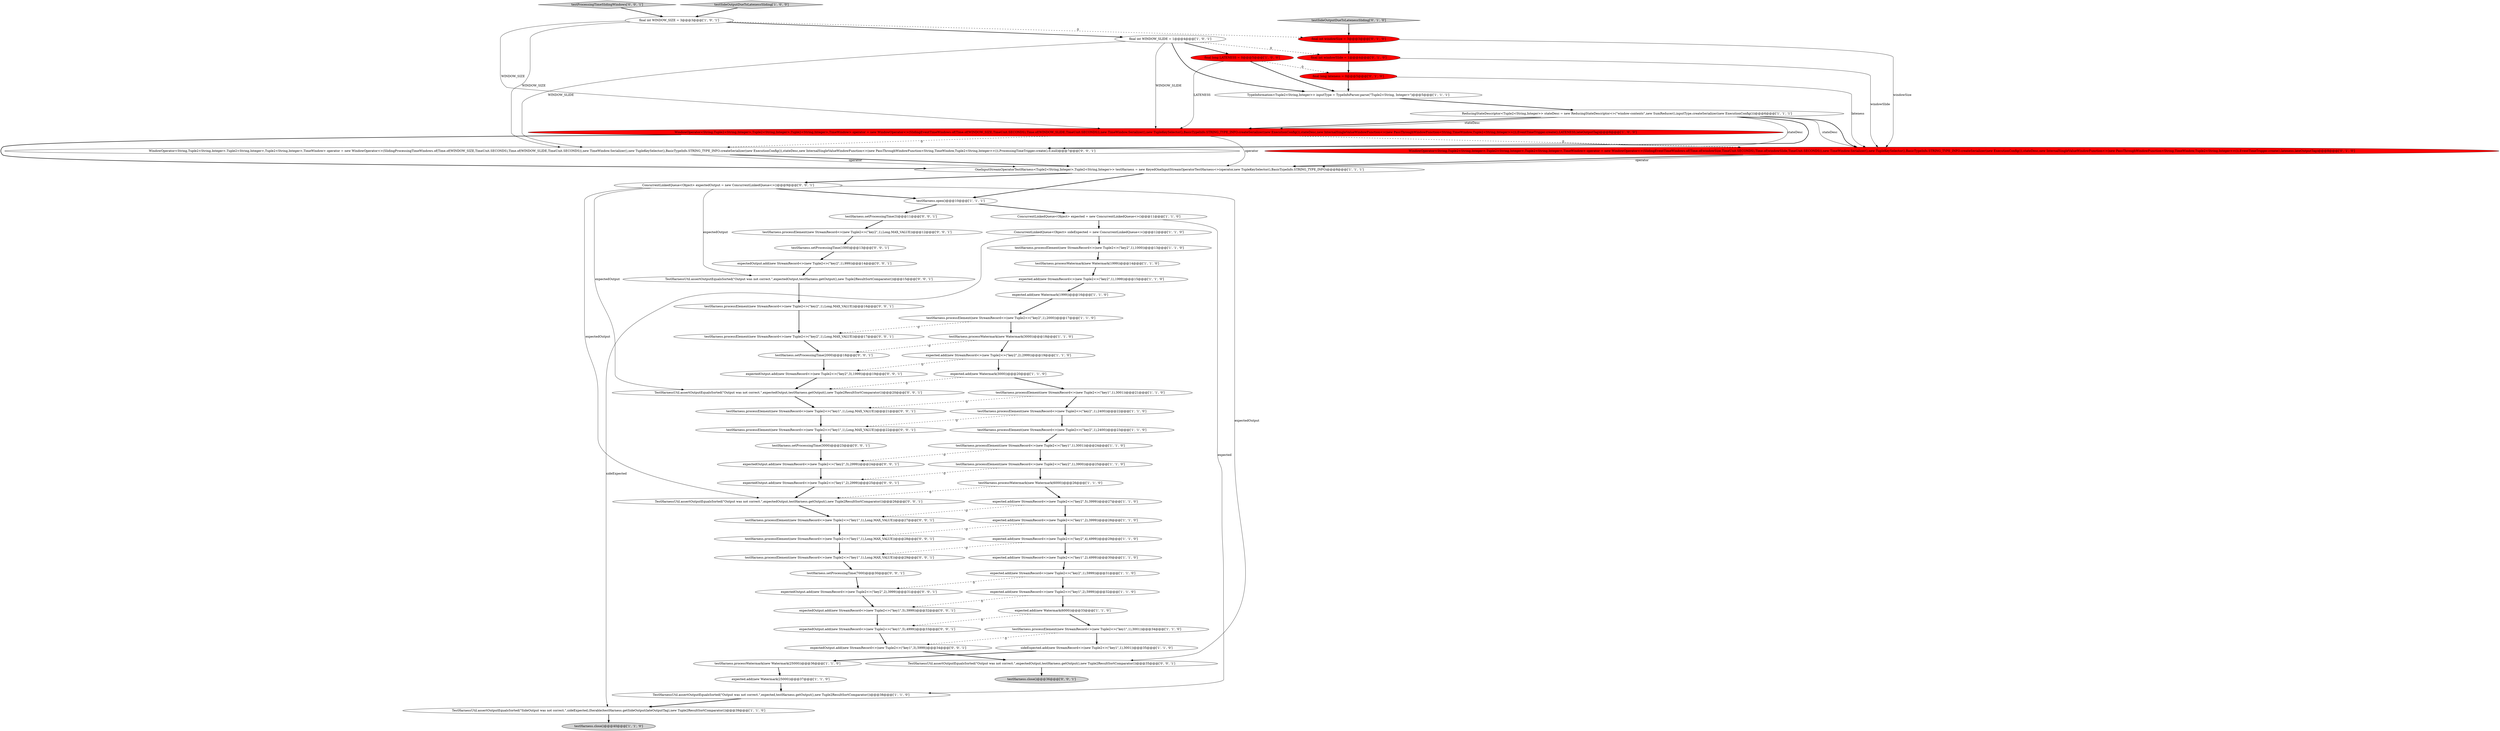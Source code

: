 digraph {
69 [style = filled, label = "ConcurrentLinkedQueue<Object> expectedOutput = new ConcurrentLinkedQueue<>()@@@9@@@['0', '0', '1']", fillcolor = white, shape = ellipse image = "AAA0AAABBB3BBB"];
66 [style = filled, label = "testHarness.processElement(new StreamRecord<>(new Tuple2<>(\"key1\",1),Long.MAX_VALUE))@@@28@@@['0', '0', '1']", fillcolor = white, shape = ellipse image = "AAA0AAABBB3BBB"];
41 [style = filled, label = "final int windowSize = 3@@@3@@@['0', '1', '0']", fillcolor = red, shape = ellipse image = "AAA1AAABBB2BBB"];
70 [style = filled, label = "expectedOutput.add(new StreamRecord<>(new Tuple2<>(\"key2\",1),999))@@@14@@@['0', '0', '1']", fillcolor = white, shape = ellipse image = "AAA0AAABBB3BBB"];
42 [style = filled, label = "testSideOutputDueToLatenessSliding['0', '1', '0']", fillcolor = lightgray, shape = diamond image = "AAA0AAABBB2BBB"];
1 [style = filled, label = "expected.add(new StreamRecord<>(new Tuple2<>(\"key2\",4),4999))@@@29@@@['1', '1', '0']", fillcolor = white, shape = ellipse image = "AAA0AAABBB1BBB"];
28 [style = filled, label = "testHarness.processElement(new StreamRecord<>(new Tuple2<>(\"key1\",1),3001))@@@24@@@['1', '1', '0']", fillcolor = white, shape = ellipse image = "AAA0AAABBB1BBB"];
48 [style = filled, label = "testHarness.processElement(new StreamRecord<>(new Tuple2<>(\"key2\",1),Long.MAX_VALUE))@@@12@@@['0', '0', '1']", fillcolor = white, shape = ellipse image = "AAA0AAABBB3BBB"];
64 [style = filled, label = "testHarness.setProcessingTime(7000)@@@30@@@['0', '0', '1']", fillcolor = white, shape = ellipse image = "AAA0AAABBB3BBB"];
65 [style = filled, label = "expectedOutput.add(new StreamRecord<>(new Tuple2<>(\"key1\",3),5999))@@@34@@@['0', '0', '1']", fillcolor = white, shape = ellipse image = "AAA0AAABBB3BBB"];
52 [style = filled, label = "testHarness.processElement(new StreamRecord<>(new Tuple2<>(\"key2\",1),Long.MAX_VALUE))@@@17@@@['0', '0', '1']", fillcolor = white, shape = ellipse image = "AAA0AAABBB3BBB"];
4 [style = filled, label = "final long LATENESS = 0@@@5@@@['1', '0', '0']", fillcolor = red, shape = ellipse image = "AAA1AAABBB1BBB"];
30 [style = filled, label = "testHarness.processElement(new StreamRecord<>(new Tuple2<>(\"key2\",1),2400))@@@22@@@['1', '1', '0']", fillcolor = white, shape = ellipse image = "AAA0AAABBB1BBB"];
55 [style = filled, label = "testHarness.processElement(new StreamRecord<>(new Tuple2<>(\"key1\",1),Long.MAX_VALUE))@@@27@@@['0', '0', '1']", fillcolor = white, shape = ellipse image = "AAA0AAABBB3BBB"];
35 [style = filled, label = "expected.add(new StreamRecord<>(new Tuple2<>(\"key2\",1),5999))@@@31@@@['1', '1', '0']", fillcolor = white, shape = ellipse image = "AAA0AAABBB1BBB"];
31 [style = filled, label = "expected.add(new StreamRecord<>(new Tuple2<>(\"key1\",2),3999))@@@28@@@['1', '1', '0']", fillcolor = white, shape = ellipse image = "AAA0AAABBB1BBB"];
18 [style = filled, label = "final int WINDOW_SIZE = 3@@@3@@@['1', '0', '1']", fillcolor = white, shape = ellipse image = "AAA0AAABBB1BBB"];
24 [style = filled, label = "testHarness.close()@@@40@@@['1', '1', '0']", fillcolor = lightgray, shape = ellipse image = "AAA0AAABBB1BBB"];
22 [style = filled, label = "testHarness.processElement(new StreamRecord<>(new Tuple2<>(\"key2\",1),1000))@@@13@@@['1', '1', '0']", fillcolor = white, shape = ellipse image = "AAA0AAABBB1BBB"];
45 [style = filled, label = "TestHarnessUtil.assertOutputEqualsSorted(\"Output was not correct.\",expectedOutput,testHarness.getOutput(),new Tuple2ResultSortComparator())@@@15@@@['0', '0', '1']", fillcolor = white, shape = ellipse image = "AAA0AAABBB3BBB"];
54 [style = filled, label = "expectedOutput.add(new StreamRecord<>(new Tuple2<>(\"key2\",3),1999))@@@19@@@['0', '0', '1']", fillcolor = white, shape = ellipse image = "AAA0AAABBB3BBB"];
7 [style = filled, label = "expected.add(new StreamRecord<>(new Tuple2<>(\"key1\",2),5999))@@@32@@@['1', '1', '0']", fillcolor = white, shape = ellipse image = "AAA0AAABBB1BBB"];
15 [style = filled, label = "testHarness.processElement(new StreamRecord<>(new Tuple2<>(\"key2\",1),3900))@@@25@@@['1', '1', '0']", fillcolor = white, shape = ellipse image = "AAA0AAABBB1BBB"];
47 [style = filled, label = "TestHarnessUtil.assertOutputEqualsSorted(\"Output was not correct.\",expectedOutput,testHarness.getOutput(),new Tuple2ResultSortComparator())@@@26@@@['0', '0', '1']", fillcolor = white, shape = ellipse image = "AAA0AAABBB3BBB"];
59 [style = filled, label = "expectedOutput.add(new StreamRecord<>(new Tuple2<>(\"key2\",3),2999))@@@24@@@['0', '0', '1']", fillcolor = white, shape = ellipse image = "AAA0AAABBB3BBB"];
13 [style = filled, label = "TestHarnessUtil.assertOutputEqualsSorted(\"SideOutput was not correct.\",sideExpected,(Iterable)testHarness.getSideOutput(lateOutputTag),new Tuple2ResultSortComparator())@@@39@@@['1', '1', '0']", fillcolor = white, shape = ellipse image = "AAA0AAABBB1BBB"];
19 [style = filled, label = "ConcurrentLinkedQueue<Object> expected = new ConcurrentLinkedQueue<>()@@@11@@@['1', '1', '0']", fillcolor = white, shape = ellipse image = "AAA0AAABBB1BBB"];
68 [style = filled, label = "testProcessingTimeSlidingWindows['0', '0', '1']", fillcolor = lightgray, shape = diamond image = "AAA0AAABBB3BBB"];
11 [style = filled, label = "testHarness.processElement(new StreamRecord<>(new Tuple2<>(\"key2\",1),2000))@@@17@@@['1', '1', '0']", fillcolor = white, shape = ellipse image = "AAA0AAABBB1BBB"];
6 [style = filled, label = "testHarness.open()@@@10@@@['1', '1', '1']", fillcolor = white, shape = ellipse image = "AAA0AAABBB1BBB"];
14 [style = filled, label = "ConcurrentLinkedQueue<Object> sideExpected = new ConcurrentLinkedQueue<>()@@@12@@@['1', '1', '0']", fillcolor = white, shape = ellipse image = "AAA0AAABBB1BBB"];
40 [style = filled, label = "WindowOperator<String,Tuple2<String,Integer>,Tuple2<String,Integer>,Tuple2<String,Integer>,TimeWindow> operator = new WindowOperator<>(SlidingEventTimeWindows.of(Time.of(windowSize,TimeUnit.SECONDS),Time.of(windowSlide,TimeUnit.SECONDS)),new TimeWindow.Serializer(),new TupleKeySelector(),BasicTypeInfo.STRING_TYPE_INFO.createSerializer(new ExecutionConfig()),stateDesc,new InternalSingleValueWindowFunction<>(new PassThroughWindowFunction<String,TimeWindow,Tuple2<String,Integer>>()),EventTimeTrigger.create(),lateness,lateOutputTag)@@@8@@@['0', '1', '0']", fillcolor = red, shape = ellipse image = "AAA1AAABBB2BBB"];
62 [style = filled, label = "expectedOutput.add(new StreamRecord<>(new Tuple2<>(\"key1\",2),2999))@@@25@@@['0', '0', '1']", fillcolor = white, shape = ellipse image = "AAA0AAABBB3BBB"];
43 [style = filled, label = "final int windowSlide = 1@@@4@@@['0', '1', '0']", fillcolor = red, shape = ellipse image = "AAA1AAABBB2BBB"];
44 [style = filled, label = "testHarness.processElement(new StreamRecord<>(new Tuple2<>(\"key1\",1),Long.MAX_VALUE))@@@29@@@['0', '0', '1']", fillcolor = white, shape = ellipse image = "AAA0AAABBB3BBB"];
32 [style = filled, label = "expected.add(new Watermark(6000))@@@33@@@['1', '1', '0']", fillcolor = white, shape = ellipse image = "AAA0AAABBB1BBB"];
58 [style = filled, label = "testHarness.setProcessingTime(3)@@@11@@@['0', '0', '1']", fillcolor = white, shape = ellipse image = "AAA0AAABBB3BBB"];
34 [style = filled, label = "expected.add(new StreamRecord<>(new Tuple2<>(\"key2\",5),3999))@@@27@@@['1', '1', '0']", fillcolor = white, shape = ellipse image = "AAA0AAABBB1BBB"];
60 [style = filled, label = "expectedOutput.add(new StreamRecord<>(new Tuple2<>(\"key2\",2),3999))@@@31@@@['0', '0', '1']", fillcolor = white, shape = ellipse image = "AAA0AAABBB3BBB"];
37 [style = filled, label = "TypeInformation<Tuple2<String,Integer>> inputType = TypeInfoParser.parse(\"Tuple2<String, Integer>\")@@@5@@@['1', '1', '1']", fillcolor = white, shape = ellipse image = "AAA0AAABBB1BBB"];
0 [style = filled, label = "testHarness.processWatermark(new Watermark(3000))@@@18@@@['1', '1', '0']", fillcolor = white, shape = ellipse image = "AAA0AAABBB1BBB"];
16 [style = filled, label = "expected.add(new StreamRecord<>(new Tuple2<>(\"key2\",1),1999))@@@15@@@['1', '1', '0']", fillcolor = white, shape = ellipse image = "AAA0AAABBB1BBB"];
57 [style = filled, label = "testHarness.processElement(new StreamRecord<>(new Tuple2<>(\"key1\",1),Long.MAX_VALUE))@@@22@@@['0', '0', '1']", fillcolor = white, shape = ellipse image = "AAA0AAABBB3BBB"];
8 [style = filled, label = "final int WINDOW_SLIDE = 1@@@4@@@['1', '0', '1']", fillcolor = white, shape = ellipse image = "AAA0AAABBB1BBB"];
46 [style = filled, label = "TestHarnessUtil.assertOutputEqualsSorted(\"Output was not correct.\",expectedOutput,testHarness.getOutput(),new Tuple2ResultSortComparator())@@@35@@@['0', '0', '1']", fillcolor = white, shape = ellipse image = "AAA0AAABBB3BBB"];
27 [style = filled, label = "sideExpected.add(new StreamRecord<>(new Tuple2<>(\"key1\",1),3001))@@@35@@@['1', '1', '0']", fillcolor = white, shape = ellipse image = "AAA0AAABBB1BBB"];
26 [style = filled, label = "OneInputStreamOperatorTestHarness<Tuple2<String,Integer>,Tuple2<String,Integer>> testHarness = new KeyedOneInputStreamOperatorTestHarness<>(operator,new TupleKeySelector(),BasicTypeInfo.STRING_TYPE_INFO)@@@8@@@['1', '1', '1']", fillcolor = white, shape = ellipse image = "AAA0AAABBB1BBB"];
33 [style = filled, label = "ReducingStateDescriptor<Tuple2<String,Integer>> stateDesc = new ReducingStateDescriptor<>(\"window-contents\",new SumReducer(),inputType.createSerializer(new ExecutionConfig()))@@@6@@@['1', '1', '1']", fillcolor = white, shape = ellipse image = "AAA0AAABBB1BBB"];
36 [style = filled, label = "WindowOperator<String,Tuple2<String,Integer>,Tuple2<String,Integer>,Tuple2<String,Integer>,TimeWindow> operator = new WindowOperator<>(SlidingEventTimeWindows.of(Time.of(WINDOW_SIZE,TimeUnit.SECONDS),Time.of(WINDOW_SLIDE,TimeUnit.SECONDS)),new TimeWindow.Serializer(),new TupleKeySelector(),BasicTypeInfo.STRING_TYPE_INFO.createSerializer(new ExecutionConfig()),stateDesc,new InternalSingleValueWindowFunction<>(new PassThroughWindowFunction<String,TimeWindow,Tuple2<String,Integer>>()),EventTimeTrigger.create(),LATENESS,lateOutputTag)@@@8@@@['1', '0', '0']", fillcolor = red, shape = ellipse image = "AAA1AAABBB1BBB"];
67 [style = filled, label = "expectedOutput.add(new StreamRecord<>(new Tuple2<>(\"key1\",5),4999))@@@33@@@['0', '0', '1']", fillcolor = white, shape = ellipse image = "AAA0AAABBB3BBB"];
12 [style = filled, label = "expected.add(new StreamRecord<>(new Tuple2<>(\"key1\",2),4999))@@@30@@@['1', '1', '0']", fillcolor = white, shape = ellipse image = "AAA0AAABBB1BBB"];
63 [style = filled, label = "testHarness.close()@@@36@@@['0', '0', '1']", fillcolor = lightgray, shape = ellipse image = "AAA0AAABBB3BBB"];
23 [style = filled, label = "expected.add(new Watermark(25000))@@@37@@@['1', '1', '0']", fillcolor = white, shape = ellipse image = "AAA0AAABBB1BBB"];
5 [style = filled, label = "testHarness.processWatermark(new Watermark(25000))@@@36@@@['1', '1', '0']", fillcolor = white, shape = ellipse image = "AAA0AAABBB1BBB"];
9 [style = filled, label = "testHarness.processElement(new StreamRecord<>(new Tuple2<>(\"key1\",1),3001))@@@34@@@['1', '1', '0']", fillcolor = white, shape = ellipse image = "AAA0AAABBB1BBB"];
61 [style = filled, label = "testHarness.processElement(new StreamRecord<>(new Tuple2<>(\"key2\",1),Long.MAX_VALUE))@@@16@@@['0', '0', '1']", fillcolor = white, shape = ellipse image = "AAA0AAABBB3BBB"];
50 [style = filled, label = "expectedOutput.add(new StreamRecord<>(new Tuple2<>(\"key1\",5),3999))@@@32@@@['0', '0', '1']", fillcolor = white, shape = ellipse image = "AAA0AAABBB3BBB"];
72 [style = filled, label = "testHarness.setProcessingTime(1000)@@@13@@@['0', '0', '1']", fillcolor = white, shape = ellipse image = "AAA0AAABBB3BBB"];
71 [style = filled, label = "testHarness.processElement(new StreamRecord<>(new Tuple2<>(\"key1\",1),Long.MAX_VALUE))@@@21@@@['0', '0', '1']", fillcolor = white, shape = ellipse image = "AAA0AAABBB3BBB"];
38 [style = filled, label = "testHarness.processElement(new StreamRecord<>(new Tuple2<>(\"key2\",1),2400))@@@23@@@['1', '1', '0']", fillcolor = white, shape = ellipse image = "AAA0AAABBB1BBB"];
3 [style = filled, label = "testHarness.processWatermark(new Watermark(6000))@@@26@@@['1', '1', '0']", fillcolor = white, shape = ellipse image = "AAA0AAABBB1BBB"];
25 [style = filled, label = "testSideOutputDueToLatenessSliding['1', '0', '0']", fillcolor = lightgray, shape = diamond image = "AAA0AAABBB1BBB"];
20 [style = filled, label = "expected.add(new Watermark(3000))@@@20@@@['1', '1', '0']", fillcolor = white, shape = ellipse image = "AAA0AAABBB1BBB"];
49 [style = filled, label = "testHarness.setProcessingTime(2000)@@@18@@@['0', '0', '1']", fillcolor = white, shape = ellipse image = "AAA0AAABBB3BBB"];
51 [style = filled, label = "TestHarnessUtil.assertOutputEqualsSorted(\"Output was not correct.\",expectedOutput,testHarness.getOutput(),new Tuple2ResultSortComparator())@@@20@@@['0', '0', '1']", fillcolor = white, shape = ellipse image = "AAA0AAABBB3BBB"];
17 [style = filled, label = "expected.add(new Watermark(1999))@@@16@@@['1', '1', '0']", fillcolor = white, shape = ellipse image = "AAA0AAABBB1BBB"];
21 [style = filled, label = "testHarness.processWatermark(new Watermark(1999))@@@14@@@['1', '1', '0']", fillcolor = white, shape = ellipse image = "AAA0AAABBB1BBB"];
29 [style = filled, label = "testHarness.processElement(new StreamRecord<>(new Tuple2<>(\"key1\",1),3001))@@@21@@@['1', '1', '0']", fillcolor = white, shape = ellipse image = "AAA0AAABBB1BBB"];
53 [style = filled, label = "testHarness.setProcessingTime(3000)@@@23@@@['0', '0', '1']", fillcolor = white, shape = ellipse image = "AAA0AAABBB3BBB"];
39 [style = filled, label = "final long lateness = 0@@@5@@@['0', '1', '0']", fillcolor = red, shape = ellipse image = "AAA1AAABBB2BBB"];
2 [style = filled, label = "expected.add(new StreamRecord<>(new Tuple2<>(\"key2\",2),2999))@@@19@@@['1', '1', '0']", fillcolor = white, shape = ellipse image = "AAA0AAABBB1BBB"];
10 [style = filled, label = "TestHarnessUtil.assertOutputEqualsSorted(\"Output was not correct.\",expected,testHarness.getOutput(),new Tuple2ResultSortComparator())@@@38@@@['1', '1', '0']", fillcolor = white, shape = ellipse image = "AAA0AAABBB1BBB"];
56 [style = filled, label = "WindowOperator<String,Tuple2<String,Integer>,Tuple2<String,Integer>,Tuple2<String,Integer>,TimeWindow> operator = new WindowOperator<>(SlidingProcessingTimeWindows.of(Time.of(WINDOW_SIZE,TimeUnit.SECONDS),Time.of(WINDOW_SLIDE,TimeUnit.SECONDS)),new TimeWindow.Serializer(),new TupleKeySelector(),BasicTypeInfo.STRING_TYPE_INFO.createSerializer(new ExecutionConfig()),stateDesc,new InternalSingleValueWindowFunction<>(new PassThroughWindowFunction<String,TimeWindow,Tuple2<String,Integer>>()),ProcessingTimeTrigger.create(),0,null)@@@7@@@['0', '0', '1']", fillcolor = white, shape = ellipse image = "AAA0AAABBB3BBB"];
7->32 [style = bold, label=""];
42->41 [style = bold, label=""];
4->36 [style = solid, label="LATENESS"];
29->30 [style = bold, label=""];
29->71 [style = dashed, label="0"];
8->56 [style = solid, label="WINDOW_SLIDE"];
59->62 [style = bold, label=""];
60->50 [style = bold, label=""];
31->1 [style = bold, label=""];
4->39 [style = dashed, label="0"];
28->59 [style = dashed, label="0"];
1->44 [style = dashed, label="0"];
36->40 [style = dashed, label="0"];
3->34 [style = bold, label=""];
45->61 [style = bold, label=""];
48->72 [style = bold, label=""];
69->46 [style = solid, label="expectedOutput"];
1->12 [style = bold, label=""];
21->16 [style = bold, label=""];
33->56 [style = bold, label=""];
40->26 [style = bold, label=""];
56->26 [style = bold, label=""];
8->4 [style = bold, label=""];
27->5 [style = bold, label=""];
37->33 [style = bold, label=""];
69->45 [style = solid, label="expectedOutput"];
0->49 [style = dashed, label="0"];
64->60 [style = bold, label=""];
35->7 [style = bold, label=""];
35->60 [style = dashed, label="0"];
51->71 [style = bold, label=""];
39->40 [style = solid, label="lateness"];
68->18 [style = bold, label=""];
2->20 [style = bold, label=""];
14->13 [style = solid, label="sideExpected"];
5->23 [style = bold, label=""];
38->28 [style = bold, label=""];
43->40 [style = solid, label="windowSlide"];
56->26 [style = solid, label="operator"];
61->52 [style = bold, label=""];
14->22 [style = bold, label=""];
9->65 [style = dashed, label="0"];
34->31 [style = bold, label=""];
16->17 [style = bold, label=""];
12->35 [style = bold, label=""];
26->6 [style = bold, label=""];
31->66 [style = dashed, label="0"];
50->67 [style = bold, label=""];
8->43 [style = dashed, label="0"];
46->63 [style = bold, label=""];
69->47 [style = solid, label="expectedOutput"];
41->40 [style = solid, label="windowSize"];
33->36 [style = bold, label=""];
18->36 [style = solid, label="WINDOW_SIZE"];
23->10 [style = bold, label=""];
11->52 [style = dashed, label="0"];
2->54 [style = dashed, label="0"];
41->43 [style = bold, label=""];
65->46 [style = bold, label=""];
49->54 [style = bold, label=""];
57->53 [style = bold, label=""];
55->66 [style = bold, label=""];
39->37 [style = bold, label=""];
8->36 [style = solid, label="WINDOW_SLIDE"];
13->24 [style = bold, label=""];
40->26 [style = solid, label="operator"];
25->18 [style = bold, label=""];
19->10 [style = solid, label="expected"];
30->57 [style = dashed, label="0"];
15->3 [style = bold, label=""];
9->27 [style = bold, label=""];
32->9 [style = bold, label=""];
58->48 [style = bold, label=""];
36->26 [style = solid, label="operator"];
19->14 [style = bold, label=""];
10->13 [style = bold, label=""];
34->55 [style = dashed, label="0"];
69->51 [style = solid, label="expectedOutput"];
18->8 [style = bold, label=""];
8->37 [style = bold, label=""];
62->47 [style = bold, label=""];
32->67 [style = dashed, label="0"];
43->39 [style = bold, label=""];
33->56 [style = solid, label="stateDesc"];
26->69 [style = bold, label=""];
70->45 [style = bold, label=""];
54->51 [style = bold, label=""];
30->38 [style = bold, label=""];
28->15 [style = bold, label=""];
20->29 [style = bold, label=""];
52->49 [style = bold, label=""];
18->56 [style = solid, label="WINDOW_SIZE"];
69->6 [style = bold, label=""];
20->51 [style = dashed, label="0"];
72->70 [style = bold, label=""];
18->41 [style = dashed, label="0"];
0->2 [style = bold, label=""];
22->21 [style = bold, label=""];
6->19 [style = bold, label=""];
36->26 [style = bold, label=""];
67->65 [style = bold, label=""];
15->62 [style = dashed, label="0"];
71->57 [style = bold, label=""];
11->0 [style = bold, label=""];
33->40 [style = bold, label=""];
53->59 [style = bold, label=""];
4->37 [style = bold, label=""];
47->55 [style = bold, label=""];
36->56 [style = dashed, label="0"];
33->40 [style = solid, label="stateDesc"];
33->36 [style = solid, label="stateDesc"];
7->50 [style = dashed, label="0"];
6->58 [style = bold, label=""];
44->64 [style = bold, label=""];
66->44 [style = bold, label=""];
17->11 [style = bold, label=""];
3->47 [style = dashed, label="0"];
}
